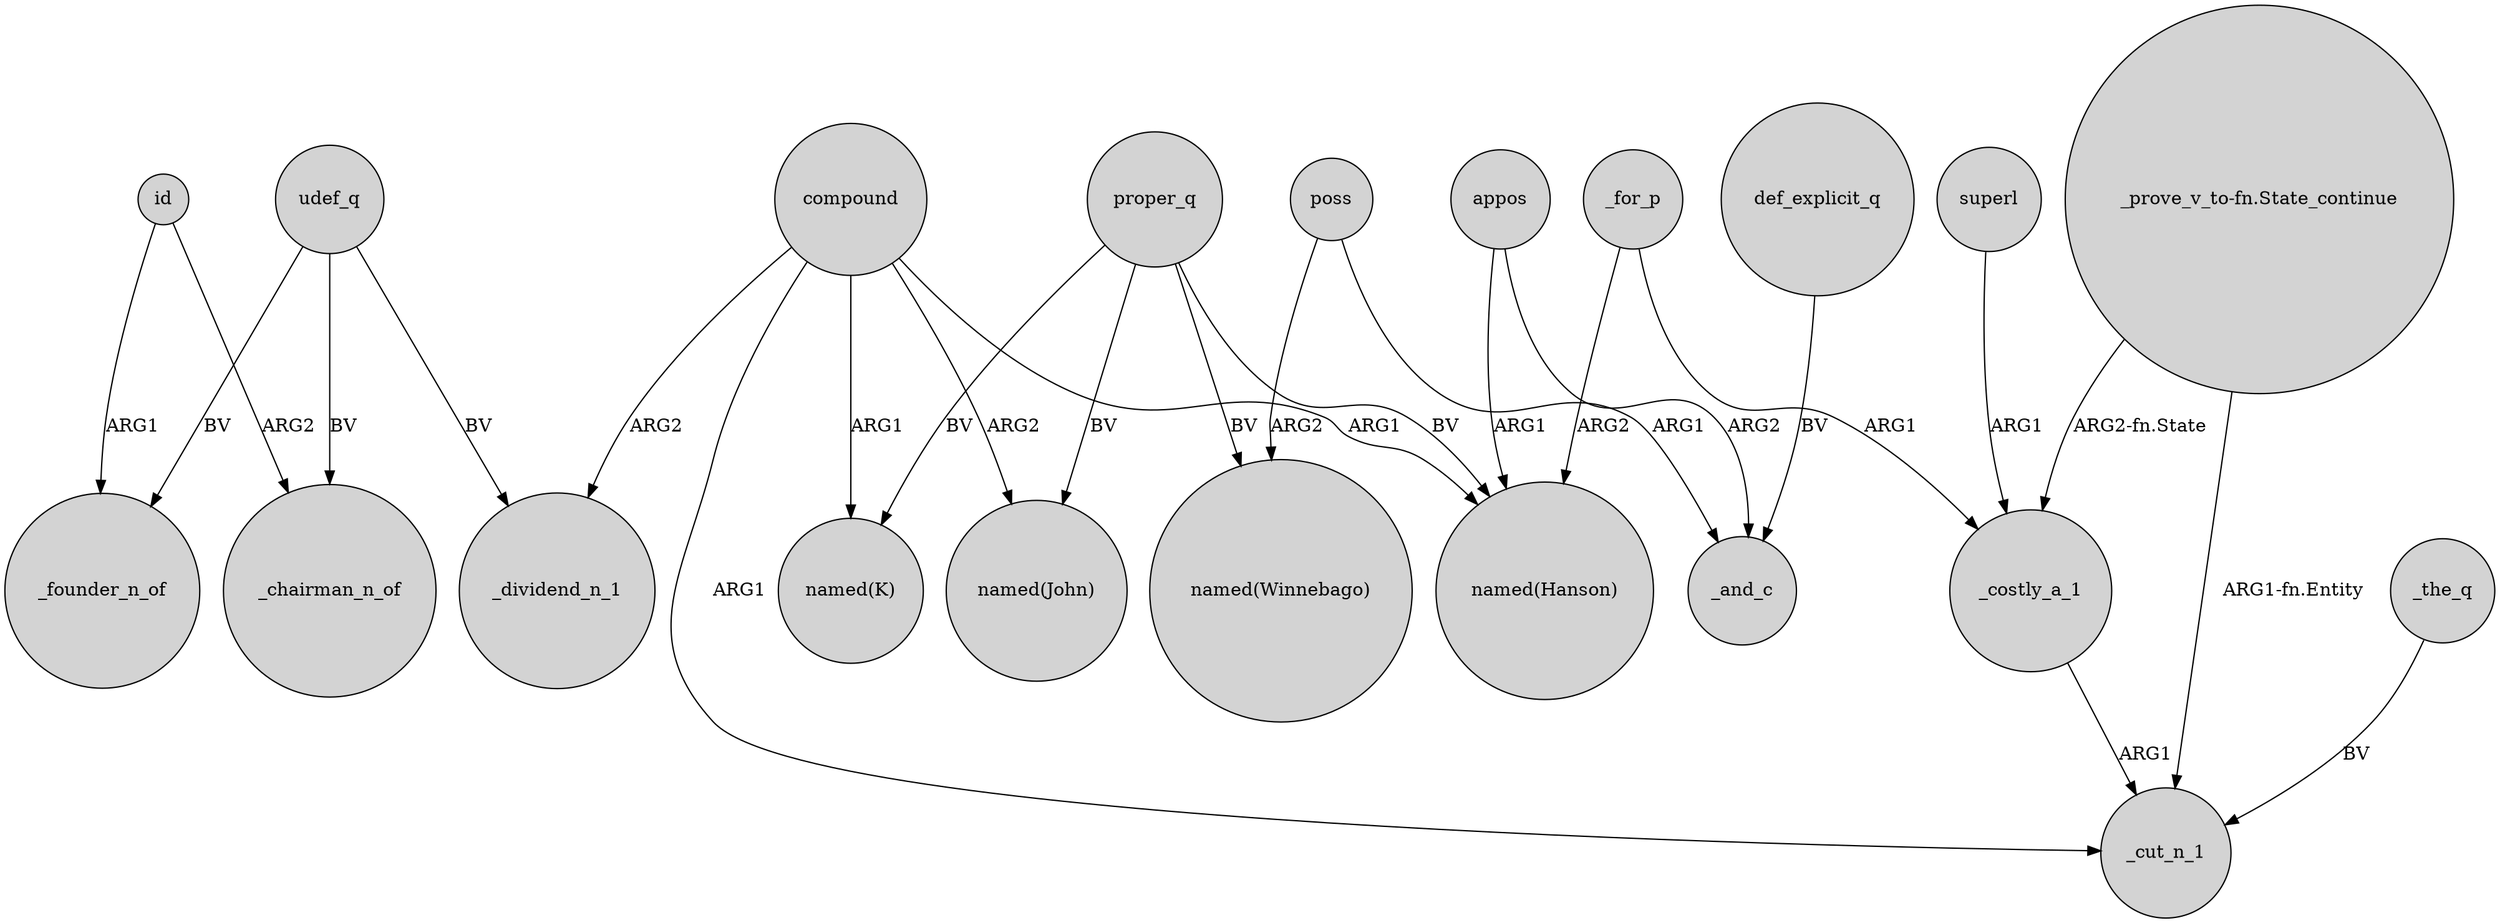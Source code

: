 digraph {
	node [shape=circle style=filled]
	udef_q -> _founder_n_of [label=BV]
	udef_q -> _dividend_n_1 [label=BV]
	appos -> _and_c [label=ARG2]
	compound -> _cut_n_1 [label=ARG1]
	udef_q -> _chairman_n_of [label=BV]
	appos -> "named(Hanson)" [label=ARG1]
	_for_p -> _costly_a_1 [label=ARG1]
	"_prove_v_to-fn.State_continue" -> _cut_n_1 [label="ARG1-fn.Entity"]
	compound -> "named(K)" [label=ARG1]
	proper_q -> "named(Winnebago)" [label=BV]
	proper_q -> "named(K)" [label=BV]
	superl -> _costly_a_1 [label=ARG1]
	def_explicit_q -> _and_c [label=BV]
	_costly_a_1 -> _cut_n_1 [label=ARG1]
	compound -> "named(Hanson)" [label=ARG1]
	compound -> "named(John)" [label=ARG2]
	poss -> _and_c [label=ARG1]
	proper_q -> "named(Hanson)" [label=BV]
	_the_q -> _cut_n_1 [label=BV]
	_for_p -> "named(Hanson)" [label=ARG2]
	"_prove_v_to-fn.State_continue" -> _costly_a_1 [label="ARG2-fn.State"]
	poss -> "named(Winnebago)" [label=ARG2]
	id -> _chairman_n_of [label=ARG2]
	id -> _founder_n_of [label=ARG1]
	compound -> _dividend_n_1 [label=ARG2]
	proper_q -> "named(John)" [label=BV]
}
